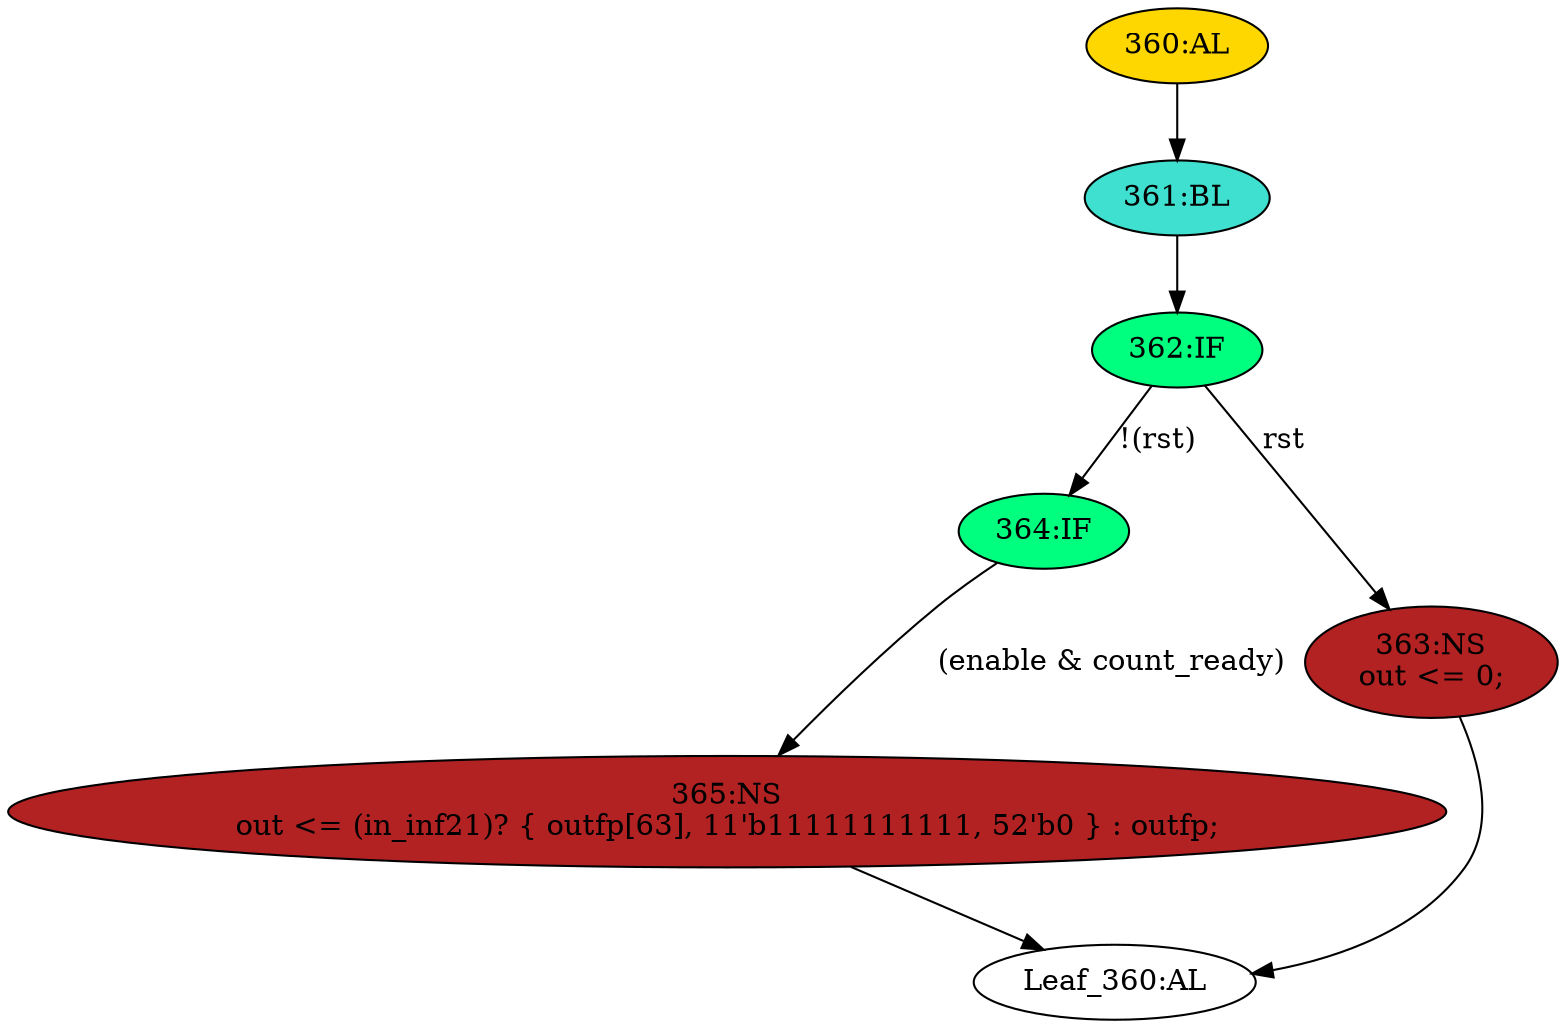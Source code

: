 strict digraph "" {
	node [label="\N"];
	"Leaf_360:AL"	 [def_var="['out']",
		label="Leaf_360:AL"];
	"361:BL"	 [ast="<pyverilog.vparser.ast.Block object at 0x7f4cf163f7d0>",
		fillcolor=turquoise,
		label="361:BL",
		statements="[]",
		style=filled,
		typ=Block];
	"362:IF"	 [ast="<pyverilog.vparser.ast.IfStatement object at 0x7f4cf163f750>",
		fillcolor=springgreen,
		label="362:IF",
		statements="[]",
		style=filled,
		typ=IfStatement];
	"361:BL" -> "362:IF"	 [cond="[]",
		lineno=None];
	"364:IF"	 [ast="<pyverilog.vparser.ast.IfStatement object at 0x7f4cf148bad0>",
		fillcolor=springgreen,
		label="364:IF",
		statements="[]",
		style=filled,
		typ=IfStatement];
	"362:IF" -> "364:IF"	 [cond="['rst']",
		label="!(rst)",
		lineno=362];
	"363:NS"	 [ast="<pyverilog.vparser.ast.NonblockingSubstitution object at 0x7f4cf161c910>",
		fillcolor=firebrick,
		label="363:NS
out <= 0;",
		statements="[<pyverilog.vparser.ast.NonblockingSubstitution object at 0x7f4cf161c910>]",
		style=filled,
		typ=NonblockingSubstitution];
	"362:IF" -> "363:NS"	 [cond="['rst']",
		label=rst,
		lineno=362];
	"365:NS"	 [ast="<pyverilog.vparser.ast.NonblockingSubstitution object at 0x7f4cf16bcc50>",
		fillcolor=firebrick,
		label="365:NS
out <= (in_inf21)? { outfp[63], 11'b11111111111, 52'b0 } : outfp;",
		statements="[<pyverilog.vparser.ast.NonblockingSubstitution object at 0x7f4cf16bcc50>]",
		style=filled,
		typ=NonblockingSubstitution];
	"364:IF" -> "365:NS"	 [cond="['enable', 'count_ready']",
		label="(enable & count_ready)",
		lineno=364];
	"360:AL"	 [ast="<pyverilog.vparser.ast.Always object at 0x7f4cf160d450>",
		clk_sens=True,
		fillcolor=gold,
		label="360:AL",
		sens="['clk']",
		statements="[]",
		style=filled,
		typ=Always,
		use_var="['rst', 'in_inf21', 'enable', 'count_ready', 'outfp']"];
	"360:AL" -> "361:BL"	 [cond="[]",
		lineno=None];
	"365:NS" -> "Leaf_360:AL"	 [cond="[]",
		lineno=None];
	"363:NS" -> "Leaf_360:AL"	 [cond="[]",
		lineno=None];
}
